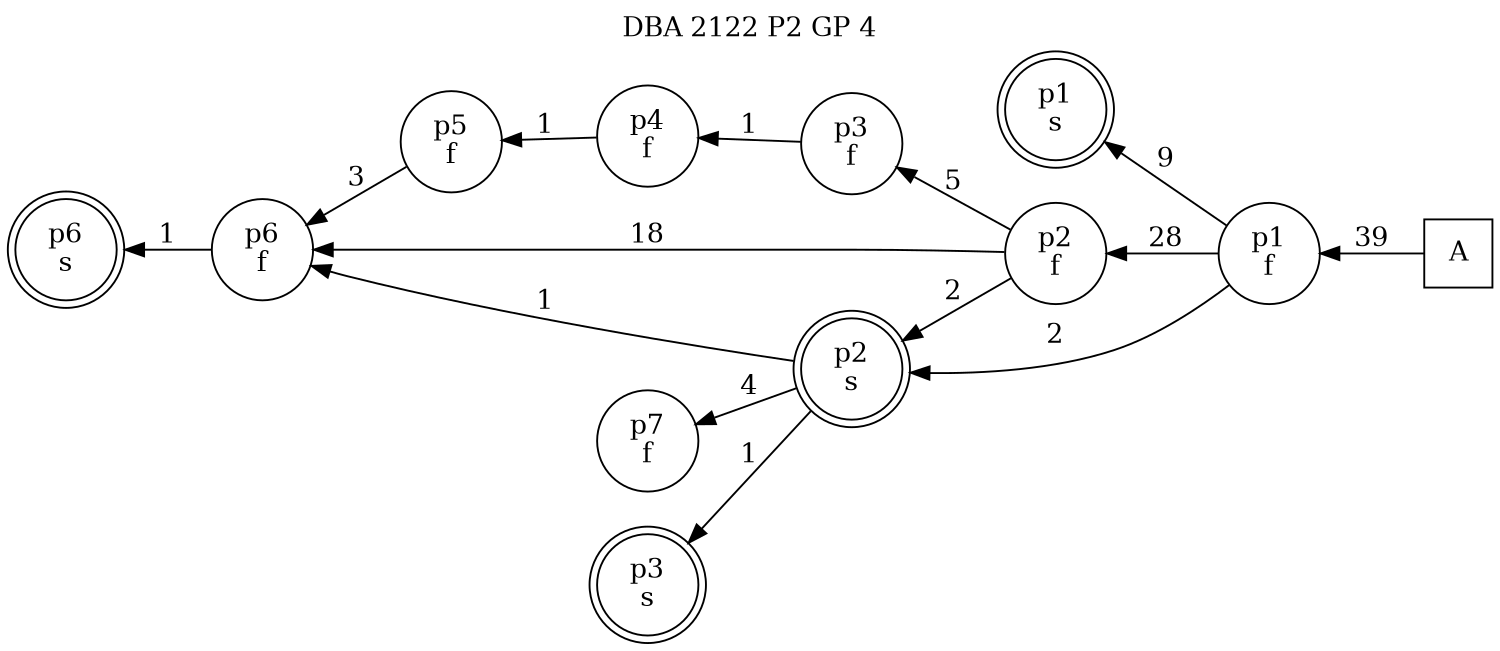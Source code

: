 digraph DBA_2122_P2_GP_4_GOOD {
labelloc="tl"
label= " DBA 2122 P2 GP 4 "
rankdir="RL";
graph [ size=" 10 , 10 !"]

"A" [shape="square" label="A"]
"p1_f" [shape="circle" label="p1
f"]
"p1_s" [shape="doublecircle" label="p1
s"]
"p2_f" [shape="circle" label="p2
f"]
"p3_f" [shape="circle" label="p3
f"]
"p4_f" [shape="circle" label="p4
f"]
"p5_f" [shape="circle" label="p5
f"]
"p6_f" [shape="circle" label="p6
f"]
"p6_s" [shape="doublecircle" label="p6
s"]
"p2_s" [shape="doublecircle" label="p2
s"]
"p7_f" [shape="circle" label="p7
f"]
"p3_s" [shape="doublecircle" label="p3
s"]
"A" -> "p1_f" [ label=39]
"p1_f" -> "p1_s" [ label=9]
"p1_f" -> "p2_f" [ label=28]
"p1_f" -> "p2_s" [ label=2]
"p2_f" -> "p3_f" [ label=5]
"p2_f" -> "p6_f" [ label=18]
"p2_f" -> "p2_s" [ label=2]
"p3_f" -> "p4_f" [ label=1]
"p4_f" -> "p5_f" [ label=1]
"p5_f" -> "p6_f" [ label=3]
"p6_f" -> "p6_s" [ label=1]
"p2_s" -> "p6_f" [ label=1]
"p2_s" -> "p7_f" [ label=4]
"p2_s" -> "p3_s" [ label=1]
}
